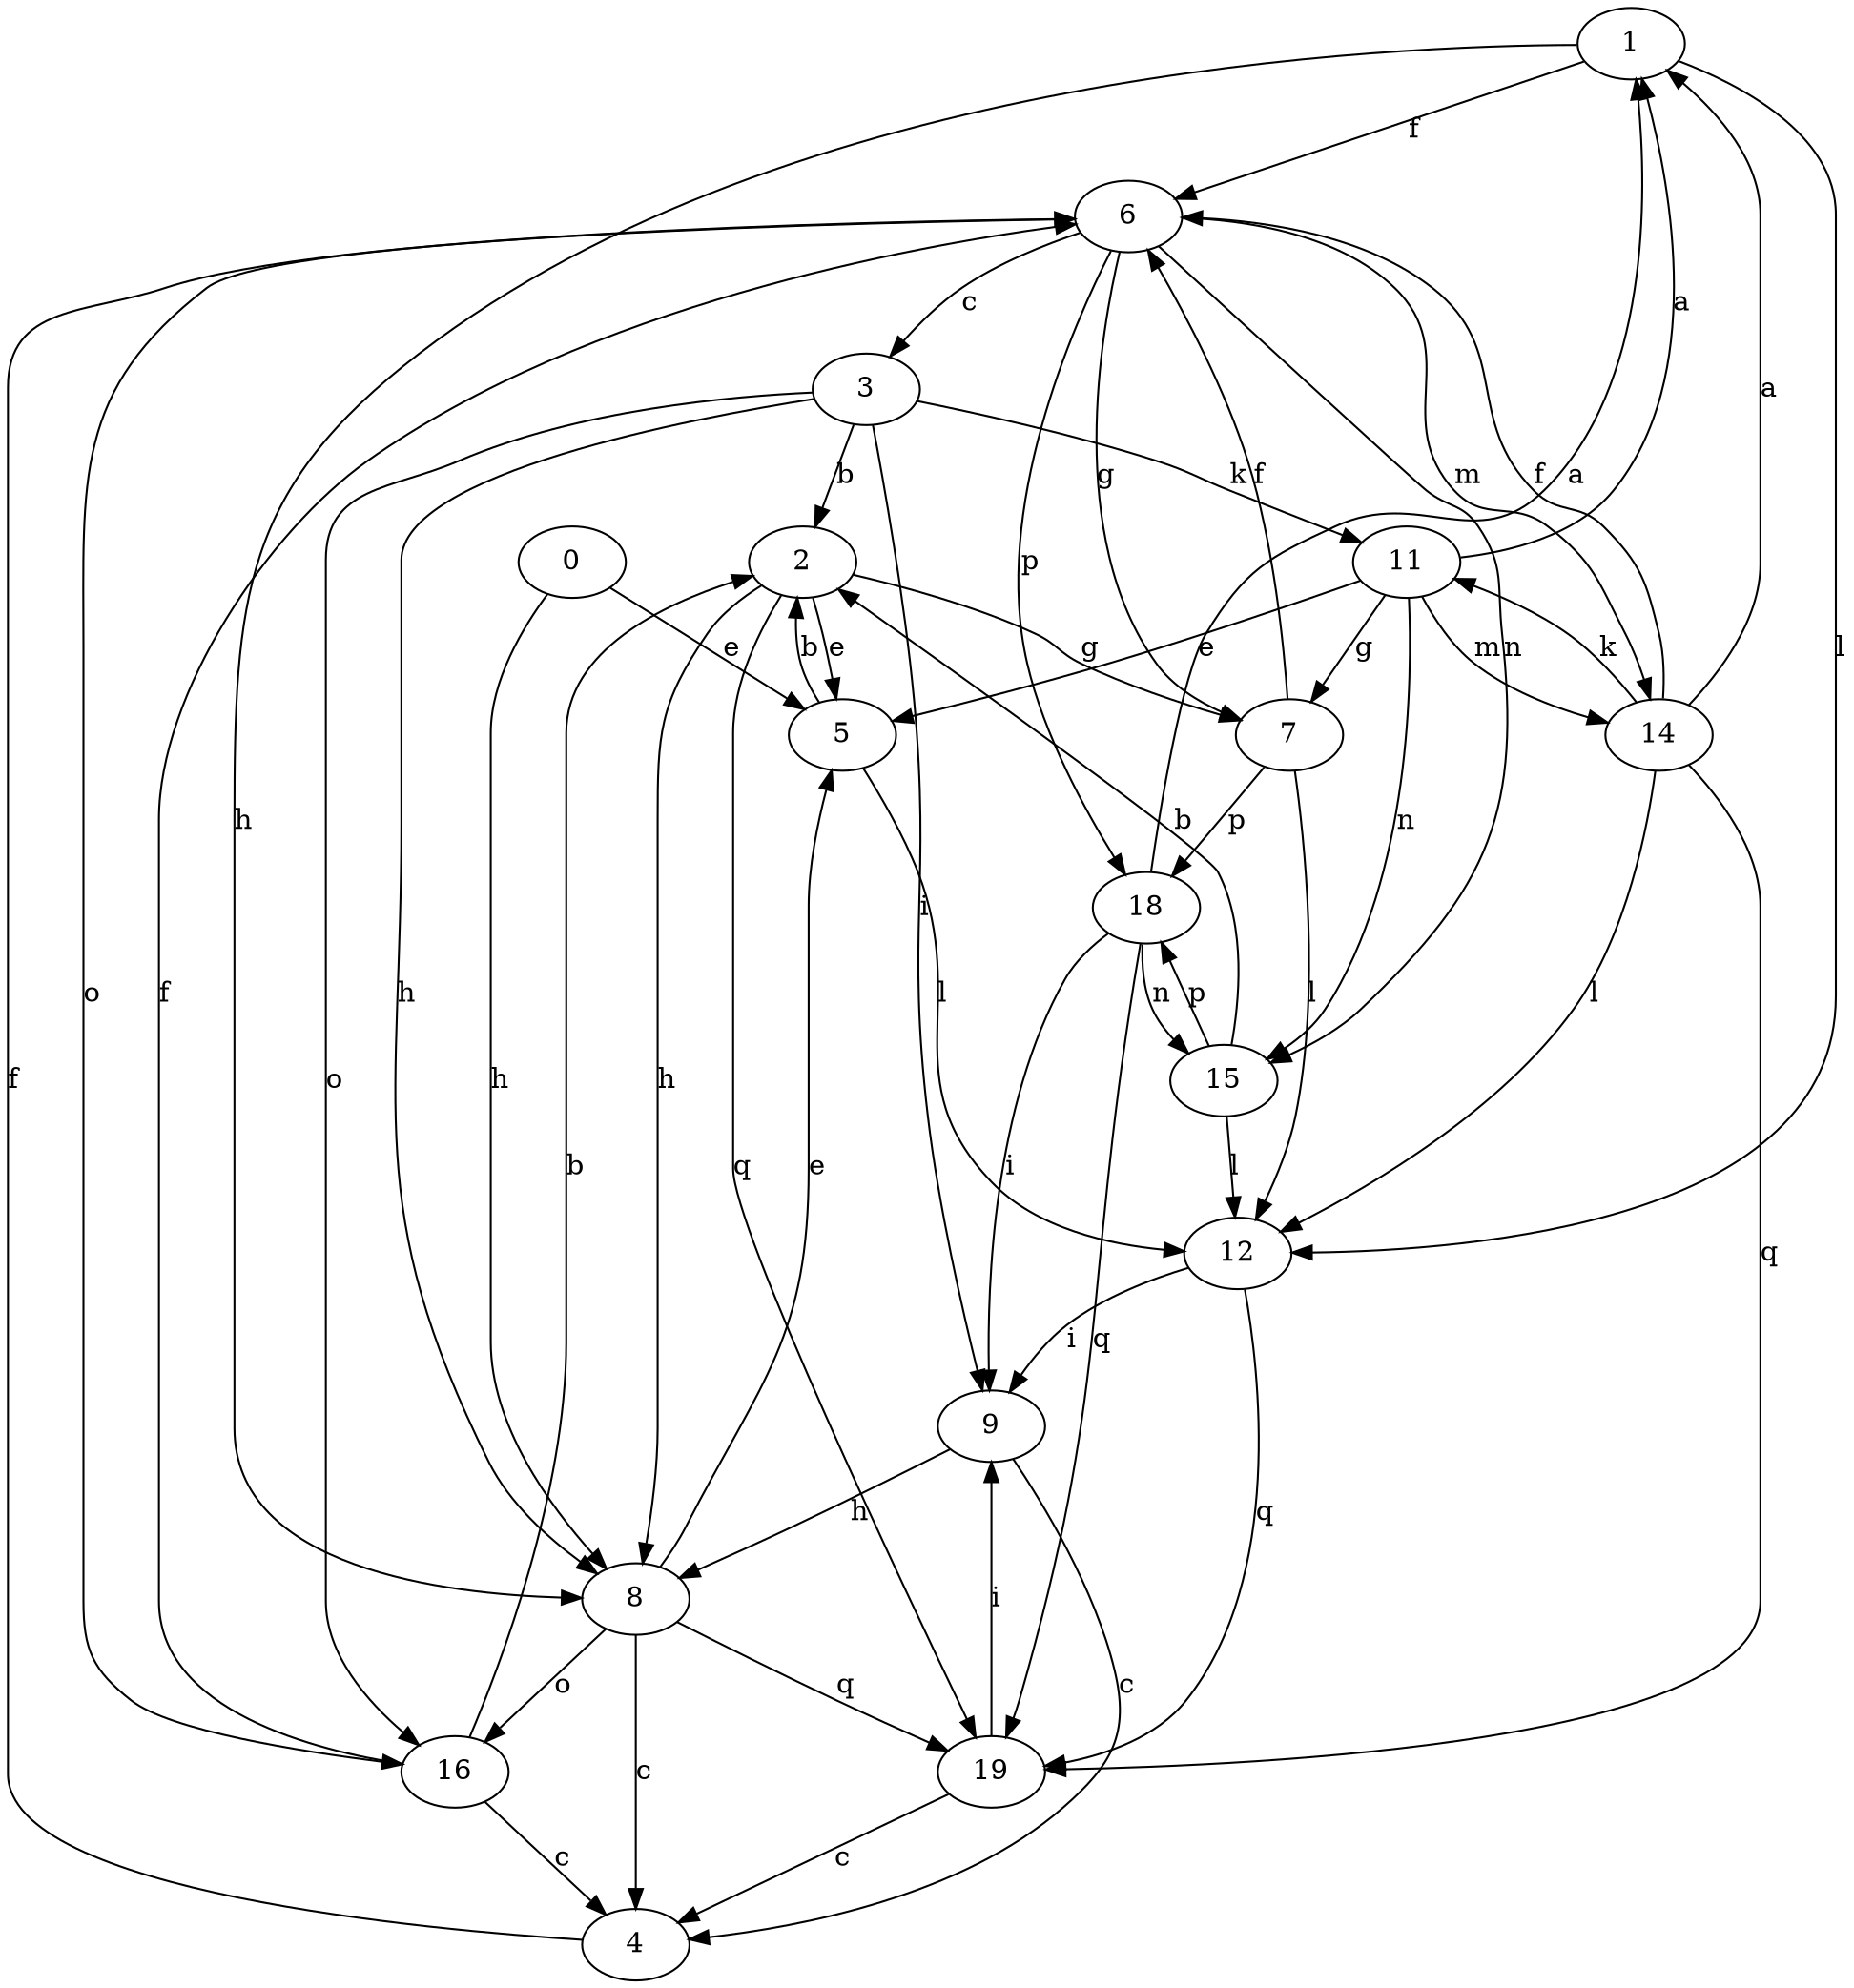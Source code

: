 strict digraph  {
1;
2;
3;
4;
5;
6;
7;
8;
9;
11;
12;
0;
14;
15;
16;
18;
19;
1 -> 6  [label=f];
1 -> 8  [label=h];
1 -> 12  [label=l];
2 -> 5  [label=e];
2 -> 7  [label=g];
2 -> 8  [label=h];
2 -> 19  [label=q];
3 -> 2  [label=b];
3 -> 8  [label=h];
3 -> 9  [label=i];
3 -> 11  [label=k];
3 -> 16  [label=o];
4 -> 6  [label=f];
5 -> 2  [label=b];
5 -> 12  [label=l];
6 -> 3  [label=c];
6 -> 7  [label=g];
6 -> 14  [label=m];
6 -> 15  [label=n];
6 -> 16  [label=o];
6 -> 18  [label=p];
7 -> 6  [label=f];
7 -> 12  [label=l];
7 -> 18  [label=p];
8 -> 4  [label=c];
8 -> 5  [label=e];
8 -> 16  [label=o];
8 -> 19  [label=q];
9 -> 4  [label=c];
9 -> 8  [label=h];
11 -> 1  [label=a];
11 -> 5  [label=e];
11 -> 7  [label=g];
11 -> 14  [label=m];
11 -> 15  [label=n];
12 -> 9  [label=i];
12 -> 19  [label=q];
0 -> 5  [label=e];
0 -> 8  [label=h];
14 -> 1  [label=a];
14 -> 6  [label=f];
14 -> 11  [label=k];
14 -> 12  [label=l];
14 -> 19  [label=q];
15 -> 2  [label=b];
15 -> 12  [label=l];
15 -> 18  [label=p];
16 -> 2  [label=b];
16 -> 4  [label=c];
16 -> 6  [label=f];
18 -> 1  [label=a];
18 -> 9  [label=i];
18 -> 15  [label=n];
18 -> 19  [label=q];
19 -> 4  [label=c];
19 -> 9  [label=i];
}
